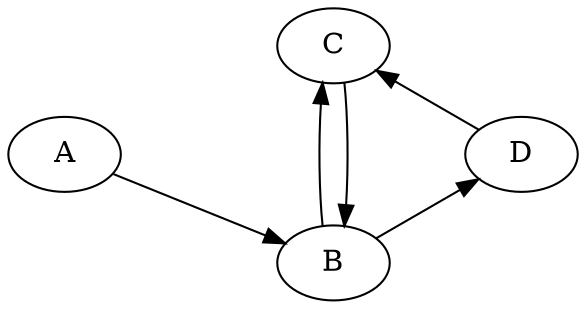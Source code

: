 digraph g{
    graph[
        layout = circo
    ]
    A;
    B;
    C;
    D;
    A->B->C;
    B->D;
    C->B;
    D->C;
}
